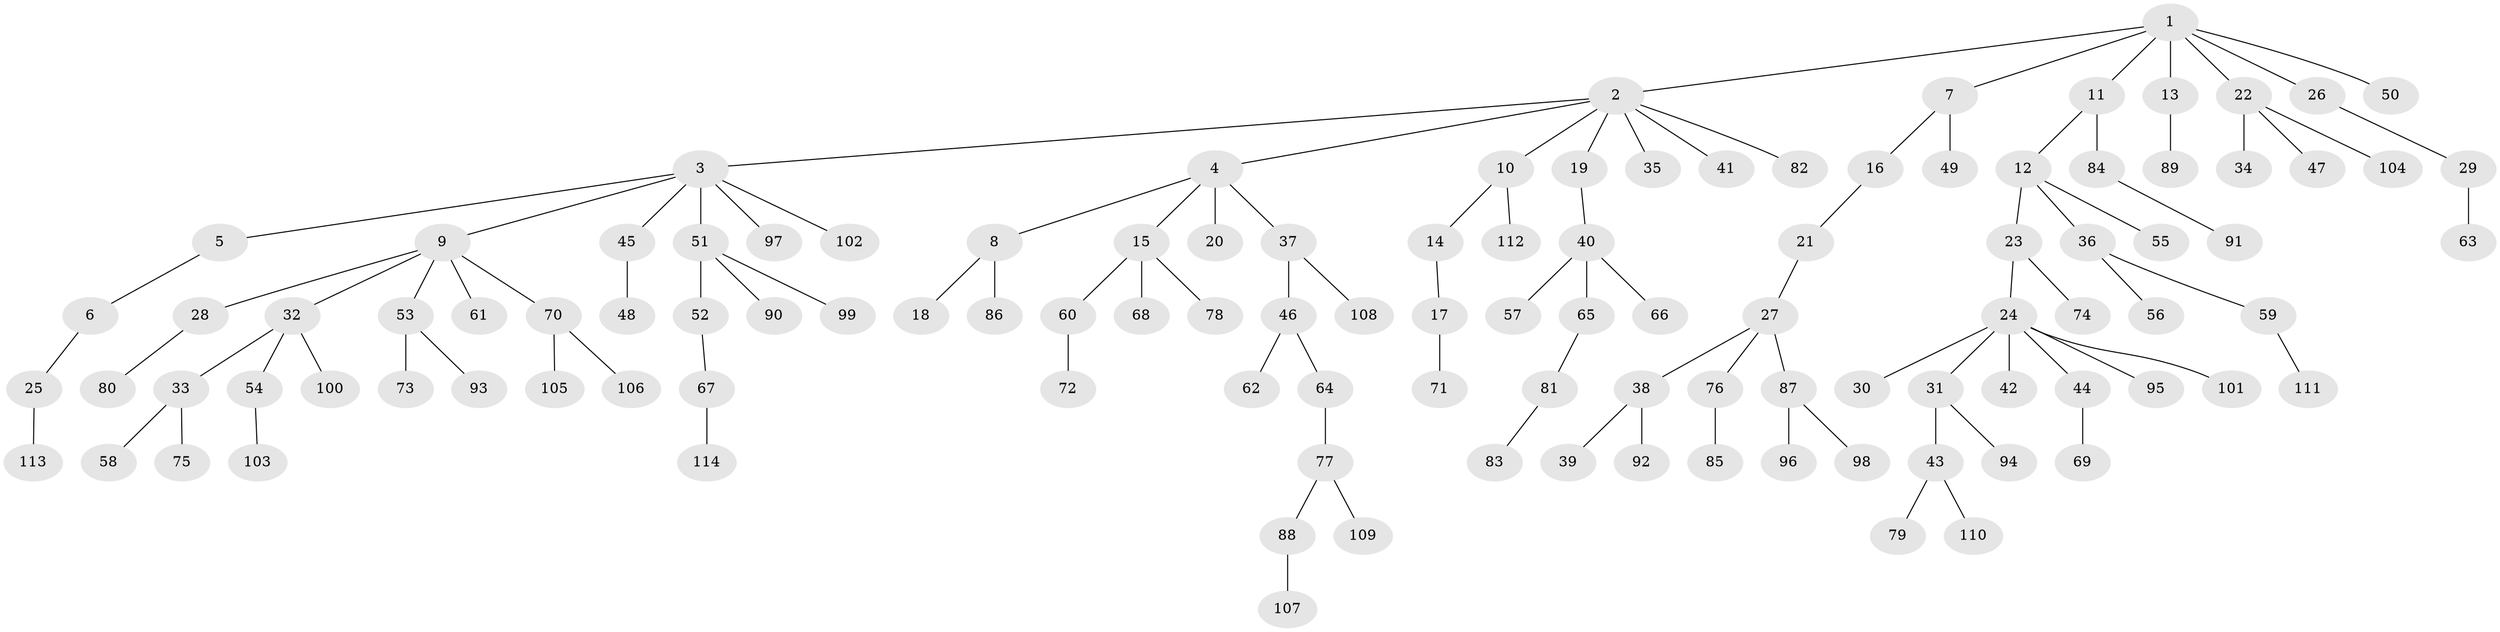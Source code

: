 // Generated by graph-tools (version 1.1) at 2025/52/03/09/25 04:52:47]
// undirected, 114 vertices, 113 edges
graph export_dot {
graph [start="1"]
  node [color=gray90,style=filled];
  1;
  2;
  3;
  4;
  5;
  6;
  7;
  8;
  9;
  10;
  11;
  12;
  13;
  14;
  15;
  16;
  17;
  18;
  19;
  20;
  21;
  22;
  23;
  24;
  25;
  26;
  27;
  28;
  29;
  30;
  31;
  32;
  33;
  34;
  35;
  36;
  37;
  38;
  39;
  40;
  41;
  42;
  43;
  44;
  45;
  46;
  47;
  48;
  49;
  50;
  51;
  52;
  53;
  54;
  55;
  56;
  57;
  58;
  59;
  60;
  61;
  62;
  63;
  64;
  65;
  66;
  67;
  68;
  69;
  70;
  71;
  72;
  73;
  74;
  75;
  76;
  77;
  78;
  79;
  80;
  81;
  82;
  83;
  84;
  85;
  86;
  87;
  88;
  89;
  90;
  91;
  92;
  93;
  94;
  95;
  96;
  97;
  98;
  99;
  100;
  101;
  102;
  103;
  104;
  105;
  106;
  107;
  108;
  109;
  110;
  111;
  112;
  113;
  114;
  1 -- 2;
  1 -- 7;
  1 -- 11;
  1 -- 13;
  1 -- 22;
  1 -- 26;
  1 -- 50;
  2 -- 3;
  2 -- 4;
  2 -- 10;
  2 -- 19;
  2 -- 35;
  2 -- 41;
  2 -- 82;
  3 -- 5;
  3 -- 9;
  3 -- 45;
  3 -- 51;
  3 -- 97;
  3 -- 102;
  4 -- 8;
  4 -- 15;
  4 -- 20;
  4 -- 37;
  5 -- 6;
  6 -- 25;
  7 -- 16;
  7 -- 49;
  8 -- 18;
  8 -- 86;
  9 -- 28;
  9 -- 32;
  9 -- 53;
  9 -- 61;
  9 -- 70;
  10 -- 14;
  10 -- 112;
  11 -- 12;
  11 -- 84;
  12 -- 23;
  12 -- 36;
  12 -- 55;
  13 -- 89;
  14 -- 17;
  15 -- 60;
  15 -- 68;
  15 -- 78;
  16 -- 21;
  17 -- 71;
  19 -- 40;
  21 -- 27;
  22 -- 34;
  22 -- 47;
  22 -- 104;
  23 -- 24;
  23 -- 74;
  24 -- 30;
  24 -- 31;
  24 -- 42;
  24 -- 44;
  24 -- 95;
  24 -- 101;
  25 -- 113;
  26 -- 29;
  27 -- 38;
  27 -- 76;
  27 -- 87;
  28 -- 80;
  29 -- 63;
  31 -- 43;
  31 -- 94;
  32 -- 33;
  32 -- 54;
  32 -- 100;
  33 -- 58;
  33 -- 75;
  36 -- 56;
  36 -- 59;
  37 -- 46;
  37 -- 108;
  38 -- 39;
  38 -- 92;
  40 -- 57;
  40 -- 65;
  40 -- 66;
  43 -- 79;
  43 -- 110;
  44 -- 69;
  45 -- 48;
  46 -- 62;
  46 -- 64;
  51 -- 52;
  51 -- 90;
  51 -- 99;
  52 -- 67;
  53 -- 73;
  53 -- 93;
  54 -- 103;
  59 -- 111;
  60 -- 72;
  64 -- 77;
  65 -- 81;
  67 -- 114;
  70 -- 105;
  70 -- 106;
  76 -- 85;
  77 -- 88;
  77 -- 109;
  81 -- 83;
  84 -- 91;
  87 -- 96;
  87 -- 98;
  88 -- 107;
}
